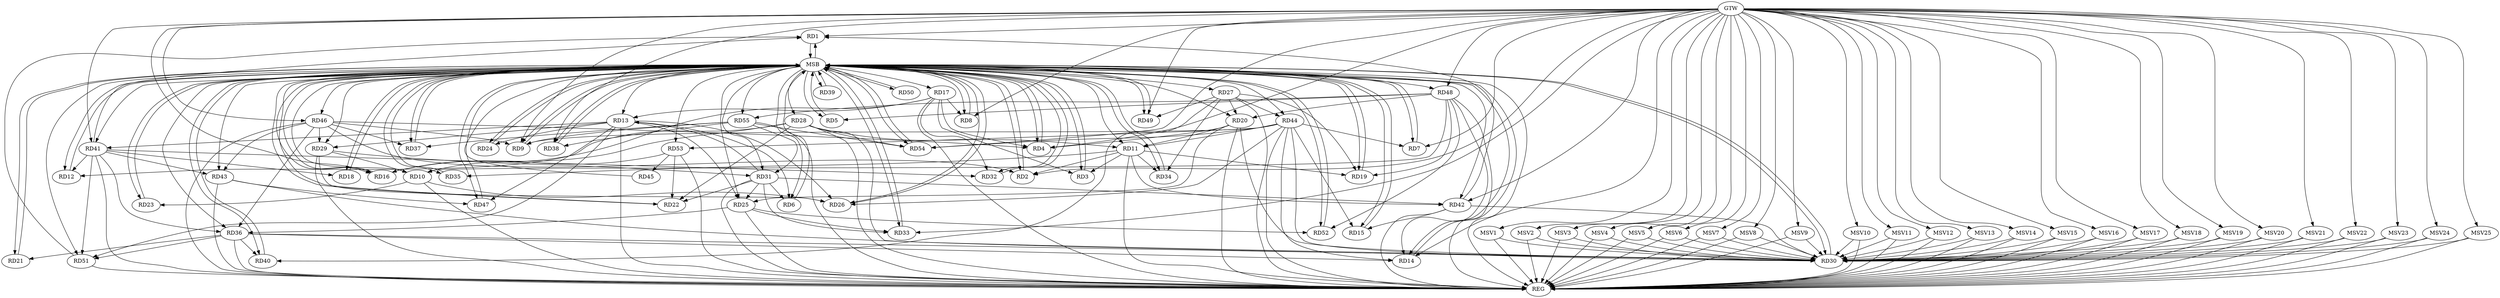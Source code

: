 strict digraph G {
  RD1 [ label="RD1" ];
  RD2 [ label="RD2" ];
  RD3 [ label="RD3" ];
  RD4 [ label="RD4" ];
  RD5 [ label="RD5" ];
  RD6 [ label="RD6" ];
  RD7 [ label="RD7" ];
  RD8 [ label="RD8" ];
  RD9 [ label="RD9" ];
  RD10 [ label="RD10" ];
  RD11 [ label="RD11" ];
  RD12 [ label="RD12" ];
  RD13 [ label="RD13" ];
  RD14 [ label="RD14" ];
  RD15 [ label="RD15" ];
  RD16 [ label="RD16" ];
  RD17 [ label="RD17" ];
  RD18 [ label="RD18" ];
  RD19 [ label="RD19" ];
  RD20 [ label="RD20" ];
  RD21 [ label="RD21" ];
  RD22 [ label="RD22" ];
  RD23 [ label="RD23" ];
  RD24 [ label="RD24" ];
  RD25 [ label="RD25" ];
  RD26 [ label="RD26" ];
  RD27 [ label="RD27" ];
  RD28 [ label="RD28" ];
  RD29 [ label="RD29" ];
  RD30 [ label="RD30" ];
  RD31 [ label="RD31" ];
  RD32 [ label="RD32" ];
  RD33 [ label="RD33" ];
  RD34 [ label="RD34" ];
  RD35 [ label="RD35" ];
  RD36 [ label="RD36" ];
  RD37 [ label="RD37" ];
  RD38 [ label="RD38" ];
  RD39 [ label="RD39" ];
  RD40 [ label="RD40" ];
  RD41 [ label="RD41" ];
  RD42 [ label="RD42" ];
  RD43 [ label="RD43" ];
  RD44 [ label="RD44" ];
  RD45 [ label="RD45" ];
  RD46 [ label="RD46" ];
  RD47 [ label="RD47" ];
  RD48 [ label="RD48" ];
  RD49 [ label="RD49" ];
  RD50 [ label="RD50" ];
  RD51 [ label="RD51" ];
  RD52 [ label="RD52" ];
  RD53 [ label="RD53" ];
  RD54 [ label="RD54" ];
  RD55 [ label="RD55" ];
  GTW [ label="GTW" ];
  REG [ label="REG" ];
  MSB [ label="MSB" ];
  MSV1 [ label="MSV1" ];
  MSV2 [ label="MSV2" ];
  MSV3 [ label="MSV3" ];
  MSV4 [ label="MSV4" ];
  MSV5 [ label="MSV5" ];
  MSV6 [ label="MSV6" ];
  MSV7 [ label="MSV7" ];
  MSV8 [ label="MSV8" ];
  MSV9 [ label="MSV9" ];
  MSV10 [ label="MSV10" ];
  MSV11 [ label="MSV11" ];
  MSV12 [ label="MSV12" ];
  MSV13 [ label="MSV13" ];
  MSV14 [ label="MSV14" ];
  MSV15 [ label="MSV15" ];
  MSV16 [ label="MSV16" ];
  MSV17 [ label="MSV17" ];
  MSV18 [ label="MSV18" ];
  MSV19 [ label="MSV19" ];
  MSV20 [ label="MSV20" ];
  MSV21 [ label="MSV21" ];
  MSV22 [ label="MSV22" ];
  MSV23 [ label="MSV23" ];
  MSV24 [ label="MSV24" ];
  MSV25 [ label="MSV25" ];
  RD41 -> RD1;
  RD42 -> RD1;
  RD51 -> RD1;
  RD11 -> RD2;
  RD46 -> RD2;
  RD11 -> RD3;
  RD17 -> RD3;
  RD17 -> RD4;
  RD20 -> RD4;
  RD46 -> RD4;
  RD48 -> RD5;
  RD13 -> RD6;
  RD31 -> RD6;
  RD44 -> RD7;
  RD17 -> RD8;
  RD44 -> RD9;
  RD46 -> RD9;
  RD55 -> RD9;
  RD17 -> RD10;
  RD10 -> RD23;
  RD10 -> RD26;
  RD29 -> RD10;
  RD48 -> RD10;
  RD11 -> RD19;
  RD20 -> RD11;
  RD28 -> RD11;
  RD11 -> RD34;
  RD11 -> RD35;
  RD11 -> RD42;
  RD44 -> RD11;
  RD28 -> RD12;
  RD41 -> RD12;
  RD17 -> RD13;
  RD13 -> RD24;
  RD13 -> RD25;
  RD13 -> RD26;
  RD13 -> RD29;
  RD31 -> RD13;
  RD13 -> RD41;
  RD13 -> RD47;
  RD13 -> RD51;
  RD36 -> RD14;
  RD44 -> RD14;
  RD48 -> RD14;
  RD42 -> RD15;
  RD44 -> RD15;
  RD28 -> RD16;
  RD53 -> RD16;
  RD17 -> RD32;
  RD41 -> RD18;
  RD27 -> RD19;
  RD48 -> RD19;
  RD20 -> RD25;
  RD27 -> RD20;
  RD20 -> RD30;
  RD48 -> RD20;
  RD36 -> RD21;
  RD28 -> RD22;
  RD31 -> RD22;
  RD53 -> RD22;
  RD31 -> RD25;
  RD25 -> RD33;
  RD25 -> RD36;
  RD25 -> RD52;
  RD29 -> RD26;
  RD44 -> RD26;
  RD27 -> RD34;
  RD27 -> RD40;
  RD27 -> RD44;
  RD27 -> RD49;
  RD28 -> RD30;
  RD28 -> RD54;
  RD29 -> RD31;
  RD46 -> RD29;
  RD36 -> RD30;
  RD42 -> RD30;
  RD43 -> RD30;
  RD44 -> RD30;
  RD31 -> RD33;
  RD31 -> RD42;
  RD55 -> RD31;
  RD41 -> RD32;
  RD36 -> RD40;
  RD41 -> RD36;
  RD46 -> RD36;
  RD36 -> RD51;
  RD46 -> RD37;
  RD55 -> RD37;
  RD55 -> RD38;
  RD41 -> RD43;
  RD41 -> RD51;
  RD46 -> RD43;
  RD43 -> RD47;
  RD44 -> RD53;
  RD44 -> RD54;
  RD53 -> RD45;
  RD48 -> RD52;
  RD48 -> RD55;
  RD55 -> RD54;
  GTW -> RD46;
  GTW -> RD42;
  GTW -> RD9;
  GTW -> RD2;
  GTW -> RD41;
  GTW -> RD49;
  GTW -> RD14;
  GTW -> RD4;
  GTW -> RD33;
  GTW -> RD48;
  GTW -> RD7;
  GTW -> RD54;
  GTW -> RD16;
  GTW -> RD38;
  GTW -> RD1;
  GTW -> RD8;
  RD10 -> REG;
  RD11 -> REG;
  RD13 -> REG;
  RD17 -> REG;
  RD20 -> REG;
  RD25 -> REG;
  RD27 -> REG;
  RD28 -> REG;
  RD29 -> REG;
  RD31 -> REG;
  RD36 -> REG;
  RD41 -> REG;
  RD42 -> REG;
  RD43 -> REG;
  RD44 -> REG;
  RD46 -> REG;
  RD48 -> REG;
  RD51 -> REG;
  RD53 -> REG;
  RD55 -> REG;
  RD1 -> MSB;
  MSB -> RD7;
  MSB -> RD22;
  MSB -> RD25;
  MSB -> RD36;
  MSB -> RD38;
  MSB -> RD42;
  MSB -> RD54;
  MSB -> REG;
  RD2 -> MSB;
  MSB -> RD5;
  MSB -> RD39;
  MSB -> RD43;
  RD3 -> MSB;
  MSB -> RD27;
  MSB -> RD29;
  MSB -> RD51;
  MSB -> RD52;
  RD4 -> MSB;
  RD5 -> MSB;
  MSB -> RD2;
  MSB -> RD6;
  MSB -> RD23;
  RD6 -> MSB;
  MSB -> RD9;
  MSB -> RD28;
  MSB -> RD53;
  RD7 -> MSB;
  MSB -> RD13;
  MSB -> RD40;
  RD8 -> MSB;
  MSB -> RD4;
  MSB -> RD12;
  MSB -> RD16;
  MSB -> RD20;
  MSB -> RD41;
  RD9 -> MSB;
  MSB -> RD33;
  MSB -> RD50;
  MSB -> RD55;
  RD12 -> MSB;
  MSB -> RD10;
  MSB -> RD14;
  RD14 -> MSB;
  MSB -> RD26;
  RD15 -> MSB;
  MSB -> RD37;
  MSB -> RD47;
  RD16 -> MSB;
  MSB -> RD17;
  MSB -> RD19;
  MSB -> RD24;
  MSB -> RD35;
  MSB -> RD46;
  RD18 -> MSB;
  MSB -> RD32;
  MSB -> RD44;
  RD19 -> MSB;
  MSB -> RD30;
  RD21 -> MSB;
  MSB -> RD31;
  RD22 -> MSB;
  MSB -> RD3;
  RD23 -> MSB;
  RD24 -> MSB;
  MSB -> RD11;
  RD26 -> MSB;
  RD30 -> MSB;
  MSB -> RD15;
  MSB -> RD34;
  RD32 -> MSB;
  MSB -> RD48;
  RD33 -> MSB;
  RD34 -> MSB;
  RD35 -> MSB;
  MSB -> RD21;
  RD37 -> MSB;
  MSB -> RD1;
  RD38 -> MSB;
  MSB -> RD18;
  RD39 -> MSB;
  RD40 -> MSB;
  RD45 -> MSB;
  MSB -> RD8;
  RD47 -> MSB;
  MSB -> RD49;
  RD49 -> MSB;
  RD50 -> MSB;
  RD52 -> MSB;
  RD54 -> MSB;
  MSV1 -> RD30;
  MSV2 -> RD30;
  MSV3 -> RD30;
  MSV4 -> RD30;
  MSV5 -> RD30;
  MSV6 -> RD30;
  MSV7 -> RD30;
  MSV8 -> RD30;
  GTW -> MSV1;
  MSV1 -> REG;
  GTW -> MSV2;
  MSV2 -> REG;
  GTW -> MSV3;
  MSV3 -> REG;
  GTW -> MSV4;
  MSV4 -> REG;
  GTW -> MSV5;
  MSV5 -> REG;
  GTW -> MSV6;
  MSV6 -> REG;
  GTW -> MSV7;
  MSV7 -> REG;
  GTW -> MSV8;
  MSV8 -> REG;
  MSV9 -> RD30;
  MSV10 -> RD30;
  MSV11 -> RD30;
  MSV12 -> RD30;
  GTW -> MSV9;
  MSV9 -> REG;
  GTW -> MSV10;
  MSV10 -> REG;
  GTW -> MSV11;
  MSV11 -> REG;
  GTW -> MSV12;
  MSV12 -> REG;
  MSV13 -> RD30;
  MSV14 -> RD30;
  GTW -> MSV13;
  MSV13 -> REG;
  GTW -> MSV14;
  MSV14 -> REG;
  MSV15 -> RD30;
  MSV16 -> RD30;
  MSV17 -> RD30;
  MSV18 -> RD30;
  GTW -> MSV15;
  MSV15 -> REG;
  GTW -> MSV16;
  MSV16 -> REG;
  GTW -> MSV17;
  MSV17 -> REG;
  GTW -> MSV18;
  MSV18 -> REG;
  MSV19 -> RD30;
  MSV20 -> RD30;
  MSV21 -> RD30;
  GTW -> MSV19;
  MSV19 -> REG;
  GTW -> MSV20;
  MSV20 -> REG;
  GTW -> MSV21;
  MSV21 -> REG;
  MSV22 -> RD30;
  MSV23 -> RD30;
  GTW -> MSV22;
  MSV22 -> REG;
  GTW -> MSV23;
  MSV23 -> REG;
  MSV24 -> RD30;
  MSV25 -> RD30;
  GTW -> MSV24;
  MSV24 -> REG;
  GTW -> MSV25;
  MSV25 -> REG;
}
